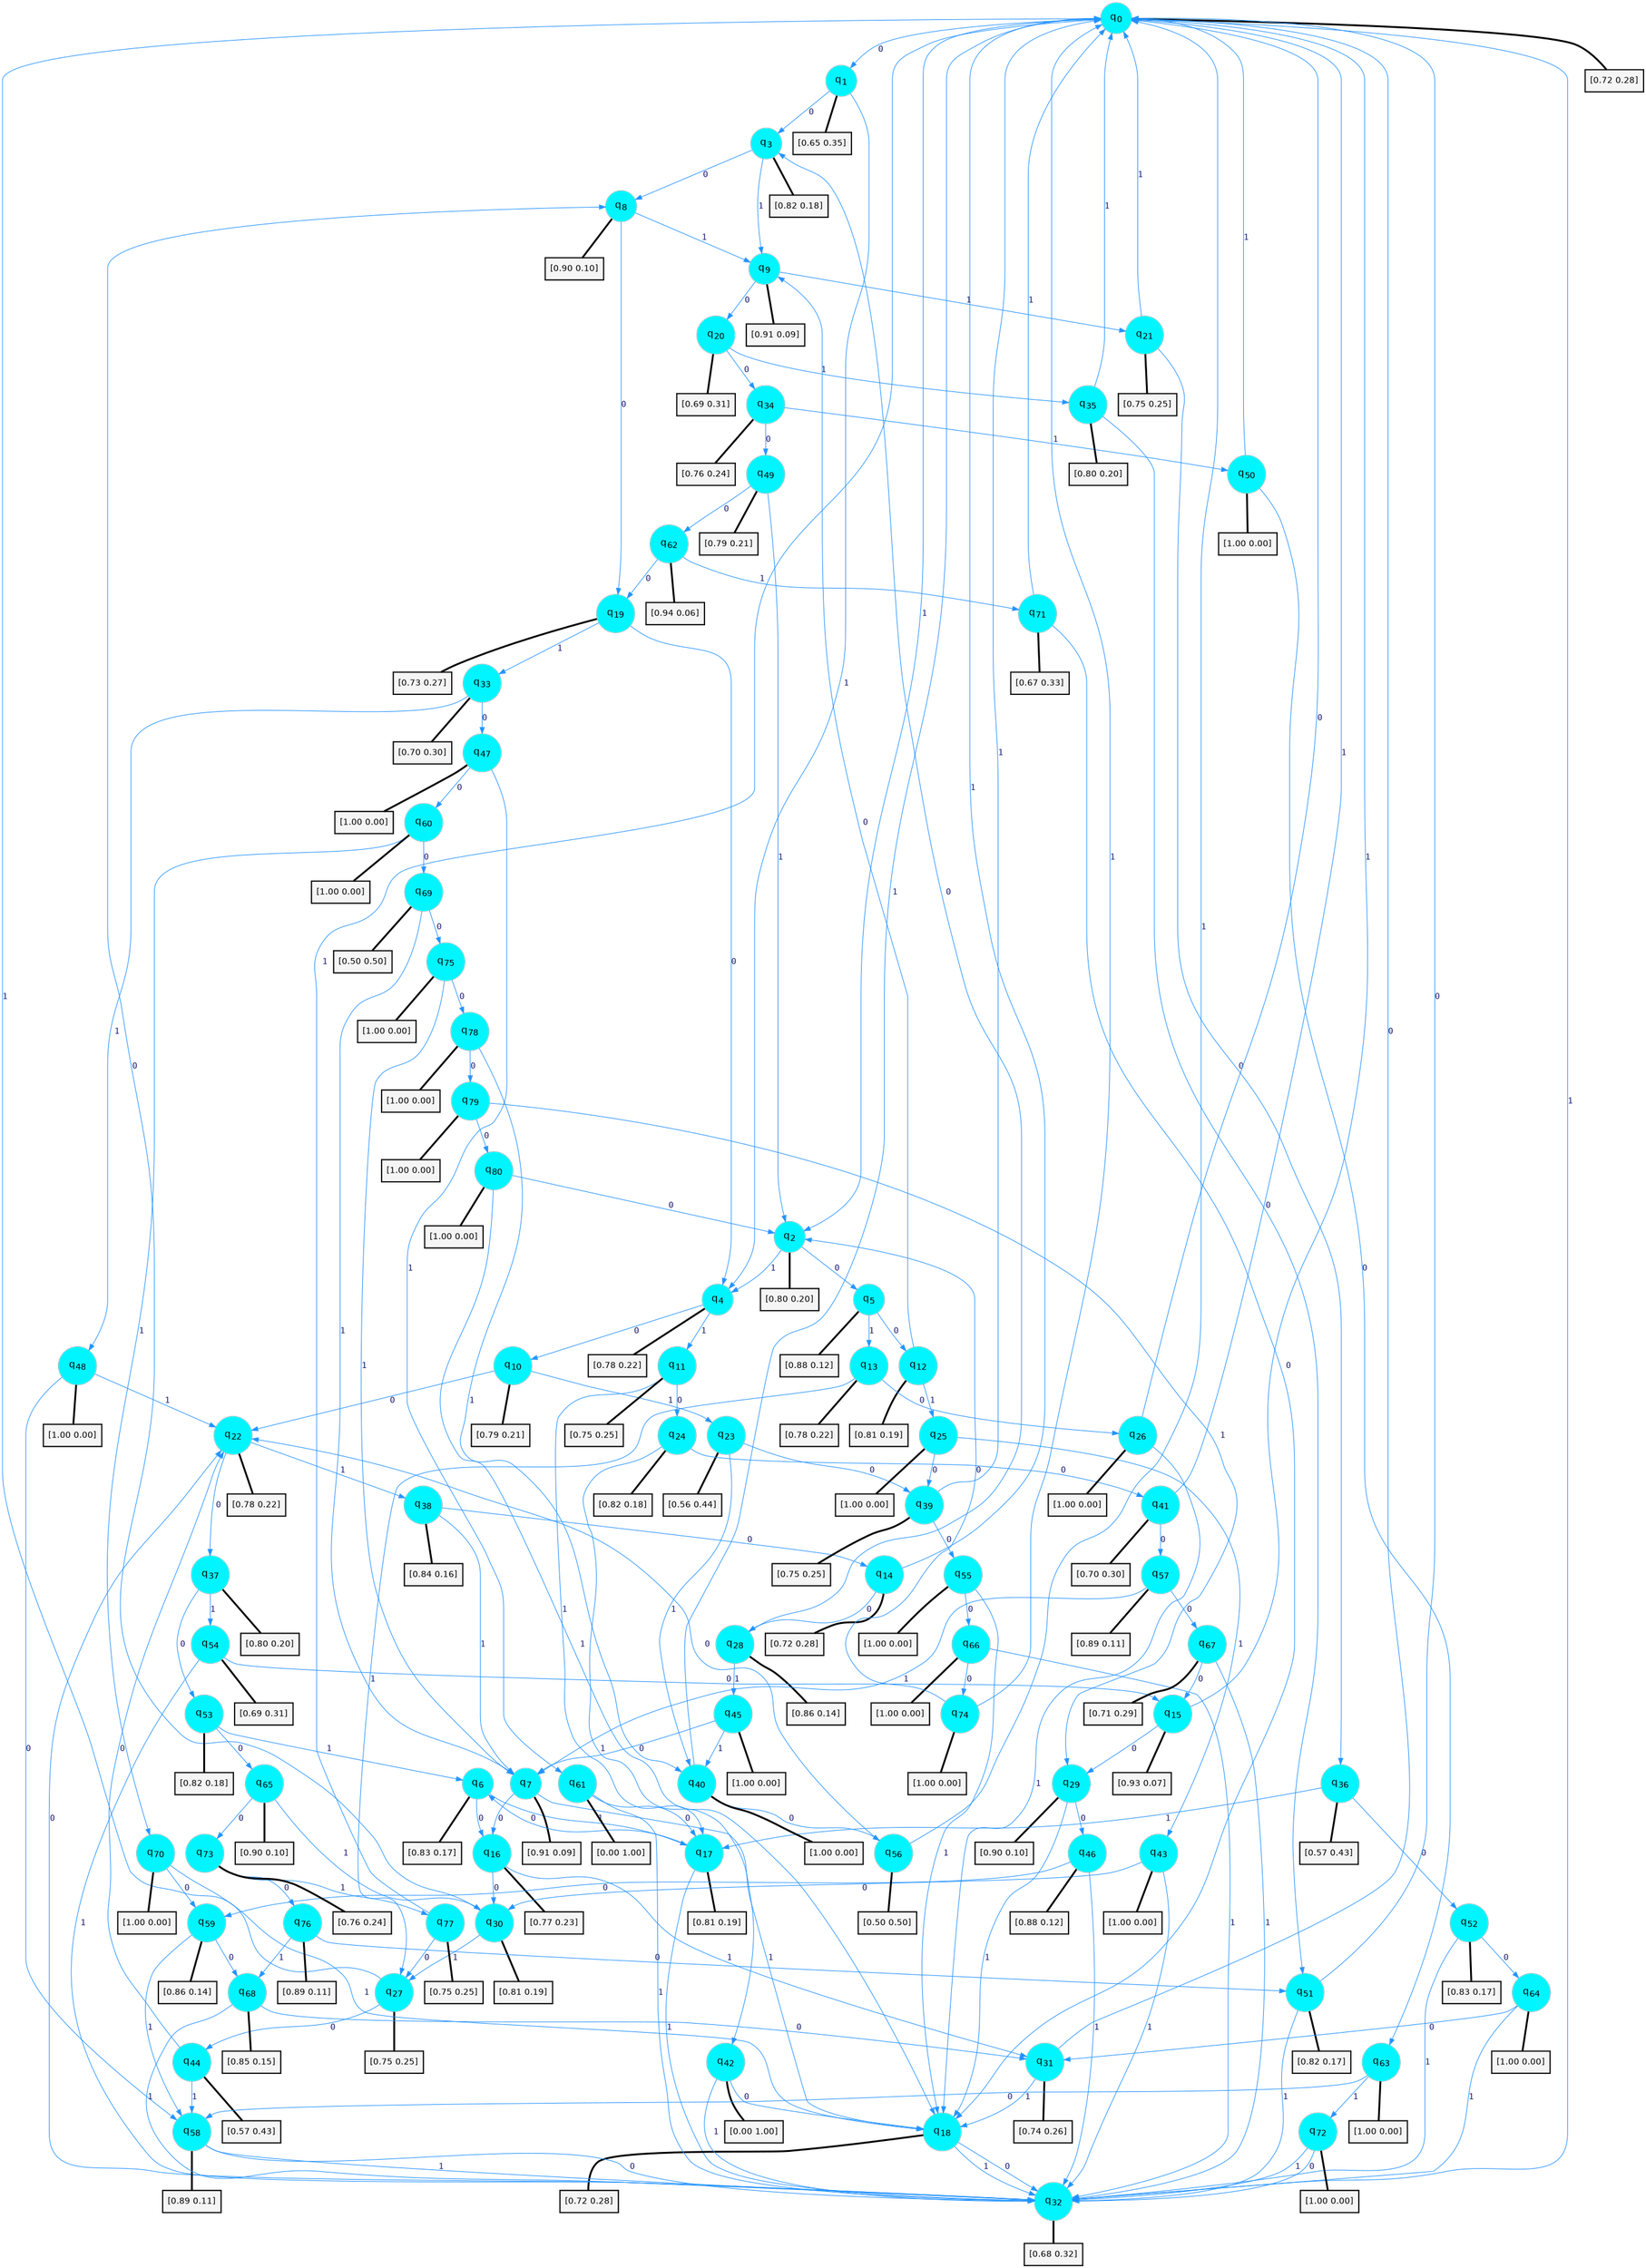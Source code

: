 digraph G {
graph [
bgcolor=transparent, dpi=300, rankdir=TD, size="40,25"];
node [
color=gray, fillcolor=turquoise1, fontcolor=black, fontname=Helvetica, fontsize=16, fontweight=bold, shape=circle, style=filled];
edge [
arrowsize=1, color=dodgerblue1, fontcolor=midnightblue, fontname=courier, fontweight=bold, penwidth=1, style=solid, weight=20];
0[label=<q<SUB>0</SUB>>];
1[label=<q<SUB>1</SUB>>];
2[label=<q<SUB>2</SUB>>];
3[label=<q<SUB>3</SUB>>];
4[label=<q<SUB>4</SUB>>];
5[label=<q<SUB>5</SUB>>];
6[label=<q<SUB>6</SUB>>];
7[label=<q<SUB>7</SUB>>];
8[label=<q<SUB>8</SUB>>];
9[label=<q<SUB>9</SUB>>];
10[label=<q<SUB>10</SUB>>];
11[label=<q<SUB>11</SUB>>];
12[label=<q<SUB>12</SUB>>];
13[label=<q<SUB>13</SUB>>];
14[label=<q<SUB>14</SUB>>];
15[label=<q<SUB>15</SUB>>];
16[label=<q<SUB>16</SUB>>];
17[label=<q<SUB>17</SUB>>];
18[label=<q<SUB>18</SUB>>];
19[label=<q<SUB>19</SUB>>];
20[label=<q<SUB>20</SUB>>];
21[label=<q<SUB>21</SUB>>];
22[label=<q<SUB>22</SUB>>];
23[label=<q<SUB>23</SUB>>];
24[label=<q<SUB>24</SUB>>];
25[label=<q<SUB>25</SUB>>];
26[label=<q<SUB>26</SUB>>];
27[label=<q<SUB>27</SUB>>];
28[label=<q<SUB>28</SUB>>];
29[label=<q<SUB>29</SUB>>];
30[label=<q<SUB>30</SUB>>];
31[label=<q<SUB>31</SUB>>];
32[label=<q<SUB>32</SUB>>];
33[label=<q<SUB>33</SUB>>];
34[label=<q<SUB>34</SUB>>];
35[label=<q<SUB>35</SUB>>];
36[label=<q<SUB>36</SUB>>];
37[label=<q<SUB>37</SUB>>];
38[label=<q<SUB>38</SUB>>];
39[label=<q<SUB>39</SUB>>];
40[label=<q<SUB>40</SUB>>];
41[label=<q<SUB>41</SUB>>];
42[label=<q<SUB>42</SUB>>];
43[label=<q<SUB>43</SUB>>];
44[label=<q<SUB>44</SUB>>];
45[label=<q<SUB>45</SUB>>];
46[label=<q<SUB>46</SUB>>];
47[label=<q<SUB>47</SUB>>];
48[label=<q<SUB>48</SUB>>];
49[label=<q<SUB>49</SUB>>];
50[label=<q<SUB>50</SUB>>];
51[label=<q<SUB>51</SUB>>];
52[label=<q<SUB>52</SUB>>];
53[label=<q<SUB>53</SUB>>];
54[label=<q<SUB>54</SUB>>];
55[label=<q<SUB>55</SUB>>];
56[label=<q<SUB>56</SUB>>];
57[label=<q<SUB>57</SUB>>];
58[label=<q<SUB>58</SUB>>];
59[label=<q<SUB>59</SUB>>];
60[label=<q<SUB>60</SUB>>];
61[label=<q<SUB>61</SUB>>];
62[label=<q<SUB>62</SUB>>];
63[label=<q<SUB>63</SUB>>];
64[label=<q<SUB>64</SUB>>];
65[label=<q<SUB>65</SUB>>];
66[label=<q<SUB>66</SUB>>];
67[label=<q<SUB>67</SUB>>];
68[label=<q<SUB>68</SUB>>];
69[label=<q<SUB>69</SUB>>];
70[label=<q<SUB>70</SUB>>];
71[label=<q<SUB>71</SUB>>];
72[label=<q<SUB>72</SUB>>];
73[label=<q<SUB>73</SUB>>];
74[label=<q<SUB>74</SUB>>];
75[label=<q<SUB>75</SUB>>];
76[label=<q<SUB>76</SUB>>];
77[label=<q<SUB>77</SUB>>];
78[label=<q<SUB>78</SUB>>];
79[label=<q<SUB>79</SUB>>];
80[label=<q<SUB>80</SUB>>];
81[label="[0.72 0.28]", shape=box,fontcolor=black, fontname=Helvetica, fontsize=14, penwidth=2, fillcolor=whitesmoke,color=black];
82[label="[0.65 0.35]", shape=box,fontcolor=black, fontname=Helvetica, fontsize=14, penwidth=2, fillcolor=whitesmoke,color=black];
83[label="[0.80 0.20]", shape=box,fontcolor=black, fontname=Helvetica, fontsize=14, penwidth=2, fillcolor=whitesmoke,color=black];
84[label="[0.82 0.18]", shape=box,fontcolor=black, fontname=Helvetica, fontsize=14, penwidth=2, fillcolor=whitesmoke,color=black];
85[label="[0.78 0.22]", shape=box,fontcolor=black, fontname=Helvetica, fontsize=14, penwidth=2, fillcolor=whitesmoke,color=black];
86[label="[0.88 0.12]", shape=box,fontcolor=black, fontname=Helvetica, fontsize=14, penwidth=2, fillcolor=whitesmoke,color=black];
87[label="[0.83 0.17]", shape=box,fontcolor=black, fontname=Helvetica, fontsize=14, penwidth=2, fillcolor=whitesmoke,color=black];
88[label="[0.91 0.09]", shape=box,fontcolor=black, fontname=Helvetica, fontsize=14, penwidth=2, fillcolor=whitesmoke,color=black];
89[label="[0.90 0.10]", shape=box,fontcolor=black, fontname=Helvetica, fontsize=14, penwidth=2, fillcolor=whitesmoke,color=black];
90[label="[0.91 0.09]", shape=box,fontcolor=black, fontname=Helvetica, fontsize=14, penwidth=2, fillcolor=whitesmoke,color=black];
91[label="[0.79 0.21]", shape=box,fontcolor=black, fontname=Helvetica, fontsize=14, penwidth=2, fillcolor=whitesmoke,color=black];
92[label="[0.75 0.25]", shape=box,fontcolor=black, fontname=Helvetica, fontsize=14, penwidth=2, fillcolor=whitesmoke,color=black];
93[label="[0.81 0.19]", shape=box,fontcolor=black, fontname=Helvetica, fontsize=14, penwidth=2, fillcolor=whitesmoke,color=black];
94[label="[0.78 0.22]", shape=box,fontcolor=black, fontname=Helvetica, fontsize=14, penwidth=2, fillcolor=whitesmoke,color=black];
95[label="[0.72 0.28]", shape=box,fontcolor=black, fontname=Helvetica, fontsize=14, penwidth=2, fillcolor=whitesmoke,color=black];
96[label="[0.93 0.07]", shape=box,fontcolor=black, fontname=Helvetica, fontsize=14, penwidth=2, fillcolor=whitesmoke,color=black];
97[label="[0.77 0.23]", shape=box,fontcolor=black, fontname=Helvetica, fontsize=14, penwidth=2, fillcolor=whitesmoke,color=black];
98[label="[0.81 0.19]", shape=box,fontcolor=black, fontname=Helvetica, fontsize=14, penwidth=2, fillcolor=whitesmoke,color=black];
99[label="[0.72 0.28]", shape=box,fontcolor=black, fontname=Helvetica, fontsize=14, penwidth=2, fillcolor=whitesmoke,color=black];
100[label="[0.73 0.27]", shape=box,fontcolor=black, fontname=Helvetica, fontsize=14, penwidth=2, fillcolor=whitesmoke,color=black];
101[label="[0.69 0.31]", shape=box,fontcolor=black, fontname=Helvetica, fontsize=14, penwidth=2, fillcolor=whitesmoke,color=black];
102[label="[0.75 0.25]", shape=box,fontcolor=black, fontname=Helvetica, fontsize=14, penwidth=2, fillcolor=whitesmoke,color=black];
103[label="[0.78 0.22]", shape=box,fontcolor=black, fontname=Helvetica, fontsize=14, penwidth=2, fillcolor=whitesmoke,color=black];
104[label="[0.56 0.44]", shape=box,fontcolor=black, fontname=Helvetica, fontsize=14, penwidth=2, fillcolor=whitesmoke,color=black];
105[label="[0.82 0.18]", shape=box,fontcolor=black, fontname=Helvetica, fontsize=14, penwidth=2, fillcolor=whitesmoke,color=black];
106[label="[1.00 0.00]", shape=box,fontcolor=black, fontname=Helvetica, fontsize=14, penwidth=2, fillcolor=whitesmoke,color=black];
107[label="[1.00 0.00]", shape=box,fontcolor=black, fontname=Helvetica, fontsize=14, penwidth=2, fillcolor=whitesmoke,color=black];
108[label="[0.75 0.25]", shape=box,fontcolor=black, fontname=Helvetica, fontsize=14, penwidth=2, fillcolor=whitesmoke,color=black];
109[label="[0.86 0.14]", shape=box,fontcolor=black, fontname=Helvetica, fontsize=14, penwidth=2, fillcolor=whitesmoke,color=black];
110[label="[0.90 0.10]", shape=box,fontcolor=black, fontname=Helvetica, fontsize=14, penwidth=2, fillcolor=whitesmoke,color=black];
111[label="[0.81 0.19]", shape=box,fontcolor=black, fontname=Helvetica, fontsize=14, penwidth=2, fillcolor=whitesmoke,color=black];
112[label="[0.74 0.26]", shape=box,fontcolor=black, fontname=Helvetica, fontsize=14, penwidth=2, fillcolor=whitesmoke,color=black];
113[label="[0.68 0.32]", shape=box,fontcolor=black, fontname=Helvetica, fontsize=14, penwidth=2, fillcolor=whitesmoke,color=black];
114[label="[0.70 0.30]", shape=box,fontcolor=black, fontname=Helvetica, fontsize=14, penwidth=2, fillcolor=whitesmoke,color=black];
115[label="[0.76 0.24]", shape=box,fontcolor=black, fontname=Helvetica, fontsize=14, penwidth=2, fillcolor=whitesmoke,color=black];
116[label="[0.80 0.20]", shape=box,fontcolor=black, fontname=Helvetica, fontsize=14, penwidth=2, fillcolor=whitesmoke,color=black];
117[label="[0.57 0.43]", shape=box,fontcolor=black, fontname=Helvetica, fontsize=14, penwidth=2, fillcolor=whitesmoke,color=black];
118[label="[0.80 0.20]", shape=box,fontcolor=black, fontname=Helvetica, fontsize=14, penwidth=2, fillcolor=whitesmoke,color=black];
119[label="[0.84 0.16]", shape=box,fontcolor=black, fontname=Helvetica, fontsize=14, penwidth=2, fillcolor=whitesmoke,color=black];
120[label="[0.75 0.25]", shape=box,fontcolor=black, fontname=Helvetica, fontsize=14, penwidth=2, fillcolor=whitesmoke,color=black];
121[label="[1.00 0.00]", shape=box,fontcolor=black, fontname=Helvetica, fontsize=14, penwidth=2, fillcolor=whitesmoke,color=black];
122[label="[0.70 0.30]", shape=box,fontcolor=black, fontname=Helvetica, fontsize=14, penwidth=2, fillcolor=whitesmoke,color=black];
123[label="[0.00 1.00]", shape=box,fontcolor=black, fontname=Helvetica, fontsize=14, penwidth=2, fillcolor=whitesmoke,color=black];
124[label="[1.00 0.00]", shape=box,fontcolor=black, fontname=Helvetica, fontsize=14, penwidth=2, fillcolor=whitesmoke,color=black];
125[label="[0.57 0.43]", shape=box,fontcolor=black, fontname=Helvetica, fontsize=14, penwidth=2, fillcolor=whitesmoke,color=black];
126[label="[1.00 0.00]", shape=box,fontcolor=black, fontname=Helvetica, fontsize=14, penwidth=2, fillcolor=whitesmoke,color=black];
127[label="[0.88 0.12]", shape=box,fontcolor=black, fontname=Helvetica, fontsize=14, penwidth=2, fillcolor=whitesmoke,color=black];
128[label="[1.00 0.00]", shape=box,fontcolor=black, fontname=Helvetica, fontsize=14, penwidth=2, fillcolor=whitesmoke,color=black];
129[label="[1.00 0.00]", shape=box,fontcolor=black, fontname=Helvetica, fontsize=14, penwidth=2, fillcolor=whitesmoke,color=black];
130[label="[0.79 0.21]", shape=box,fontcolor=black, fontname=Helvetica, fontsize=14, penwidth=2, fillcolor=whitesmoke,color=black];
131[label="[1.00 0.00]", shape=box,fontcolor=black, fontname=Helvetica, fontsize=14, penwidth=2, fillcolor=whitesmoke,color=black];
132[label="[0.82 0.17]", shape=box,fontcolor=black, fontname=Helvetica, fontsize=14, penwidth=2, fillcolor=whitesmoke,color=black];
133[label="[0.83 0.17]", shape=box,fontcolor=black, fontname=Helvetica, fontsize=14, penwidth=2, fillcolor=whitesmoke,color=black];
134[label="[0.82 0.18]", shape=box,fontcolor=black, fontname=Helvetica, fontsize=14, penwidth=2, fillcolor=whitesmoke,color=black];
135[label="[0.69 0.31]", shape=box,fontcolor=black, fontname=Helvetica, fontsize=14, penwidth=2, fillcolor=whitesmoke,color=black];
136[label="[1.00 0.00]", shape=box,fontcolor=black, fontname=Helvetica, fontsize=14, penwidth=2, fillcolor=whitesmoke,color=black];
137[label="[0.50 0.50]", shape=box,fontcolor=black, fontname=Helvetica, fontsize=14, penwidth=2, fillcolor=whitesmoke,color=black];
138[label="[0.89 0.11]", shape=box,fontcolor=black, fontname=Helvetica, fontsize=14, penwidth=2, fillcolor=whitesmoke,color=black];
139[label="[0.89 0.11]", shape=box,fontcolor=black, fontname=Helvetica, fontsize=14, penwidth=2, fillcolor=whitesmoke,color=black];
140[label="[0.86 0.14]", shape=box,fontcolor=black, fontname=Helvetica, fontsize=14, penwidth=2, fillcolor=whitesmoke,color=black];
141[label="[1.00 0.00]", shape=box,fontcolor=black, fontname=Helvetica, fontsize=14, penwidth=2, fillcolor=whitesmoke,color=black];
142[label="[0.00 1.00]", shape=box,fontcolor=black, fontname=Helvetica, fontsize=14, penwidth=2, fillcolor=whitesmoke,color=black];
143[label="[0.94 0.06]", shape=box,fontcolor=black, fontname=Helvetica, fontsize=14, penwidth=2, fillcolor=whitesmoke,color=black];
144[label="[1.00 0.00]", shape=box,fontcolor=black, fontname=Helvetica, fontsize=14, penwidth=2, fillcolor=whitesmoke,color=black];
145[label="[1.00 0.00]", shape=box,fontcolor=black, fontname=Helvetica, fontsize=14, penwidth=2, fillcolor=whitesmoke,color=black];
146[label="[0.90 0.10]", shape=box,fontcolor=black, fontname=Helvetica, fontsize=14, penwidth=2, fillcolor=whitesmoke,color=black];
147[label="[1.00 0.00]", shape=box,fontcolor=black, fontname=Helvetica, fontsize=14, penwidth=2, fillcolor=whitesmoke,color=black];
148[label="[0.71 0.29]", shape=box,fontcolor=black, fontname=Helvetica, fontsize=14, penwidth=2, fillcolor=whitesmoke,color=black];
149[label="[0.85 0.15]", shape=box,fontcolor=black, fontname=Helvetica, fontsize=14, penwidth=2, fillcolor=whitesmoke,color=black];
150[label="[0.50 0.50]", shape=box,fontcolor=black, fontname=Helvetica, fontsize=14, penwidth=2, fillcolor=whitesmoke,color=black];
151[label="[1.00 0.00]", shape=box,fontcolor=black, fontname=Helvetica, fontsize=14, penwidth=2, fillcolor=whitesmoke,color=black];
152[label="[0.67 0.33]", shape=box,fontcolor=black, fontname=Helvetica, fontsize=14, penwidth=2, fillcolor=whitesmoke,color=black];
153[label="[1.00 0.00]", shape=box,fontcolor=black, fontname=Helvetica, fontsize=14, penwidth=2, fillcolor=whitesmoke,color=black];
154[label="[0.76 0.24]", shape=box,fontcolor=black, fontname=Helvetica, fontsize=14, penwidth=2, fillcolor=whitesmoke,color=black];
155[label="[1.00 0.00]", shape=box,fontcolor=black, fontname=Helvetica, fontsize=14, penwidth=2, fillcolor=whitesmoke,color=black];
156[label="[1.00 0.00]", shape=box,fontcolor=black, fontname=Helvetica, fontsize=14, penwidth=2, fillcolor=whitesmoke,color=black];
157[label="[0.89 0.11]", shape=box,fontcolor=black, fontname=Helvetica, fontsize=14, penwidth=2, fillcolor=whitesmoke,color=black];
158[label="[0.75 0.25]", shape=box,fontcolor=black, fontname=Helvetica, fontsize=14, penwidth=2, fillcolor=whitesmoke,color=black];
159[label="[1.00 0.00]", shape=box,fontcolor=black, fontname=Helvetica, fontsize=14, penwidth=2, fillcolor=whitesmoke,color=black];
160[label="[1.00 0.00]", shape=box,fontcolor=black, fontname=Helvetica, fontsize=14, penwidth=2, fillcolor=whitesmoke,color=black];
161[label="[1.00 0.00]", shape=box,fontcolor=black, fontname=Helvetica, fontsize=14, penwidth=2, fillcolor=whitesmoke,color=black];
0->1 [label=0];
0->2 [label=1];
0->81 [arrowhead=none, penwidth=3,color=black];
1->3 [label=0];
1->4 [label=1];
1->82 [arrowhead=none, penwidth=3,color=black];
2->5 [label=0];
2->4 [label=1];
2->83 [arrowhead=none, penwidth=3,color=black];
3->8 [label=0];
3->9 [label=1];
3->84 [arrowhead=none, penwidth=3,color=black];
4->10 [label=0];
4->11 [label=1];
4->85 [arrowhead=none, penwidth=3,color=black];
5->12 [label=0];
5->13 [label=1];
5->86 [arrowhead=none, penwidth=3,color=black];
6->16 [label=0];
6->17 [label=1];
6->87 [arrowhead=none, penwidth=3,color=black];
7->16 [label=0];
7->18 [label=1];
7->88 [arrowhead=none, penwidth=3,color=black];
8->19 [label=0];
8->9 [label=1];
8->89 [arrowhead=none, penwidth=3,color=black];
9->20 [label=0];
9->21 [label=1];
9->90 [arrowhead=none, penwidth=3,color=black];
10->22 [label=0];
10->23 [label=1];
10->91 [arrowhead=none, penwidth=3,color=black];
11->24 [label=0];
11->17 [label=1];
11->92 [arrowhead=none, penwidth=3,color=black];
12->9 [label=0];
12->25 [label=1];
12->93 [arrowhead=none, penwidth=3,color=black];
13->26 [label=0];
13->27 [label=1];
13->94 [arrowhead=none, penwidth=3,color=black];
14->28 [label=0];
14->0 [label=1];
14->95 [arrowhead=none, penwidth=3,color=black];
15->29 [label=0];
15->0 [label=1];
15->96 [arrowhead=none, penwidth=3,color=black];
16->30 [label=0];
16->31 [label=1];
16->97 [arrowhead=none, penwidth=3,color=black];
17->6 [label=0];
17->32 [label=1];
17->98 [arrowhead=none, penwidth=3,color=black];
18->32 [label=0];
18->32 [label=1];
18->99 [arrowhead=none, penwidth=3,color=black];
19->4 [label=0];
19->33 [label=1];
19->100 [arrowhead=none, penwidth=3,color=black];
20->34 [label=0];
20->35 [label=1];
20->101 [arrowhead=none, penwidth=3,color=black];
21->36 [label=0];
21->0 [label=1];
21->102 [arrowhead=none, penwidth=3,color=black];
22->37 [label=0];
22->38 [label=1];
22->103 [arrowhead=none, penwidth=3,color=black];
23->39 [label=0];
23->40 [label=1];
23->104 [arrowhead=none, penwidth=3,color=black];
24->41 [label=0];
24->42 [label=1];
24->105 [arrowhead=none, penwidth=3,color=black];
25->39 [label=0];
25->43 [label=1];
25->106 [arrowhead=none, penwidth=3,color=black];
26->0 [label=0];
26->18 [label=1];
26->107 [arrowhead=none, penwidth=3,color=black];
27->44 [label=0];
27->0 [label=1];
27->108 [arrowhead=none, penwidth=3,color=black];
28->3 [label=0];
28->45 [label=1];
28->109 [arrowhead=none, penwidth=3,color=black];
29->46 [label=0];
29->18 [label=1];
29->110 [arrowhead=none, penwidth=3,color=black];
30->8 [label=0];
30->27 [label=1];
30->111 [arrowhead=none, penwidth=3,color=black];
31->0 [label=0];
31->18 [label=1];
31->112 [arrowhead=none, penwidth=3,color=black];
32->22 [label=0];
32->0 [label=1];
32->113 [arrowhead=none, penwidth=3,color=black];
33->47 [label=0];
33->48 [label=1];
33->114 [arrowhead=none, penwidth=3,color=black];
34->49 [label=0];
34->50 [label=1];
34->115 [arrowhead=none, penwidth=3,color=black];
35->51 [label=0];
35->0 [label=1];
35->116 [arrowhead=none, penwidth=3,color=black];
36->52 [label=0];
36->17 [label=1];
36->117 [arrowhead=none, penwidth=3,color=black];
37->53 [label=0];
37->54 [label=1];
37->118 [arrowhead=none, penwidth=3,color=black];
38->14 [label=0];
38->7 [label=1];
38->119 [arrowhead=none, penwidth=3,color=black];
39->55 [label=0];
39->0 [label=1];
39->120 [arrowhead=none, penwidth=3,color=black];
40->56 [label=0];
40->0 [label=1];
40->121 [arrowhead=none, penwidth=3,color=black];
41->57 [label=0];
41->0 [label=1];
41->122 [arrowhead=none, penwidth=3,color=black];
42->18 [label=0];
42->32 [label=1];
42->123 [arrowhead=none, penwidth=3,color=black];
43->30 [label=0];
43->32 [label=1];
43->124 [arrowhead=none, penwidth=3,color=black];
44->22 [label=0];
44->58 [label=1];
44->125 [arrowhead=none, penwidth=3,color=black];
45->7 [label=0];
45->40 [label=1];
45->126 [arrowhead=none, penwidth=3,color=black];
46->59 [label=0];
46->32 [label=1];
46->127 [arrowhead=none, penwidth=3,color=black];
47->60 [label=0];
47->61 [label=1];
47->128 [arrowhead=none, penwidth=3,color=black];
48->58 [label=0];
48->22 [label=1];
48->129 [arrowhead=none, penwidth=3,color=black];
49->62 [label=0];
49->2 [label=1];
49->130 [arrowhead=none, penwidth=3,color=black];
50->63 [label=0];
50->0 [label=1];
50->131 [arrowhead=none, penwidth=3,color=black];
51->0 [label=0];
51->32 [label=1];
51->132 [arrowhead=none, penwidth=3,color=black];
52->64 [label=0];
52->32 [label=1];
52->133 [arrowhead=none, penwidth=3,color=black];
53->65 [label=0];
53->6 [label=1];
53->134 [arrowhead=none, penwidth=3,color=black];
54->15 [label=0];
54->32 [label=1];
54->135 [arrowhead=none, penwidth=3,color=black];
55->66 [label=0];
55->18 [label=1];
55->136 [arrowhead=none, penwidth=3,color=black];
56->22 [label=0];
56->0 [label=1];
56->137 [arrowhead=none, penwidth=3,color=black];
57->67 [label=0];
57->7 [label=1];
57->138 [arrowhead=none, penwidth=3,color=black];
58->32 [label=0];
58->32 [label=1];
58->139 [arrowhead=none, penwidth=3,color=black];
59->68 [label=0];
59->58 [label=1];
59->140 [arrowhead=none, penwidth=3,color=black];
60->69 [label=0];
60->70 [label=1];
60->141 [arrowhead=none, penwidth=3,color=black];
61->17 [label=0];
61->32 [label=1];
61->142 [arrowhead=none, penwidth=3,color=black];
62->19 [label=0];
62->71 [label=1];
62->143 [arrowhead=none, penwidth=3,color=black];
63->58 [label=0];
63->72 [label=1];
63->144 [arrowhead=none, penwidth=3,color=black];
64->31 [label=0];
64->32 [label=1];
64->145 [arrowhead=none, penwidth=3,color=black];
65->73 [label=0];
65->30 [label=1];
65->146 [arrowhead=none, penwidth=3,color=black];
66->74 [label=0];
66->32 [label=1];
66->147 [arrowhead=none, penwidth=3,color=black];
67->15 [label=0];
67->32 [label=1];
67->148 [arrowhead=none, penwidth=3,color=black];
68->31 [label=0];
68->32 [label=1];
68->149 [arrowhead=none, penwidth=3,color=black];
69->75 [label=0];
69->7 [label=1];
69->150 [arrowhead=none, penwidth=3,color=black];
70->59 [label=0];
70->18 [label=1];
70->151 [arrowhead=none, penwidth=3,color=black];
71->18 [label=0];
71->0 [label=1];
71->152 [arrowhead=none, penwidth=3,color=black];
72->32 [label=0];
72->32 [label=1];
72->153 [arrowhead=none, penwidth=3,color=black];
73->76 [label=0];
73->77 [label=1];
73->154 [arrowhead=none, penwidth=3,color=black];
74->2 [label=0];
74->0 [label=1];
74->155 [arrowhead=none, penwidth=3,color=black];
75->78 [label=0];
75->7 [label=1];
75->156 [arrowhead=none, penwidth=3,color=black];
76->51 [label=0];
76->68 [label=1];
76->157 [arrowhead=none, penwidth=3,color=black];
77->27 [label=0];
77->0 [label=1];
77->158 [arrowhead=none, penwidth=3,color=black];
78->79 [label=0];
78->40 [label=1];
78->159 [arrowhead=none, penwidth=3,color=black];
79->80 [label=0];
79->29 [label=1];
79->160 [arrowhead=none, penwidth=3,color=black];
80->2 [label=0];
80->18 [label=1];
80->161 [arrowhead=none, penwidth=3,color=black];
}
